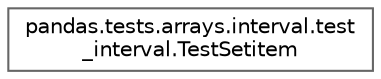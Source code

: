 digraph "Graphical Class Hierarchy"
{
 // LATEX_PDF_SIZE
  bgcolor="transparent";
  edge [fontname=Helvetica,fontsize=10,labelfontname=Helvetica,labelfontsize=10];
  node [fontname=Helvetica,fontsize=10,shape=box,height=0.2,width=0.4];
  rankdir="LR";
  Node0 [id="Node000000",label="pandas.tests.arrays.interval.test\l_interval.TestSetitem",height=0.2,width=0.4,color="grey40", fillcolor="white", style="filled",URL="$d8/dfc/classpandas_1_1tests_1_1arrays_1_1interval_1_1test__interval_1_1TestSetitem.html",tooltip=" "];
}
